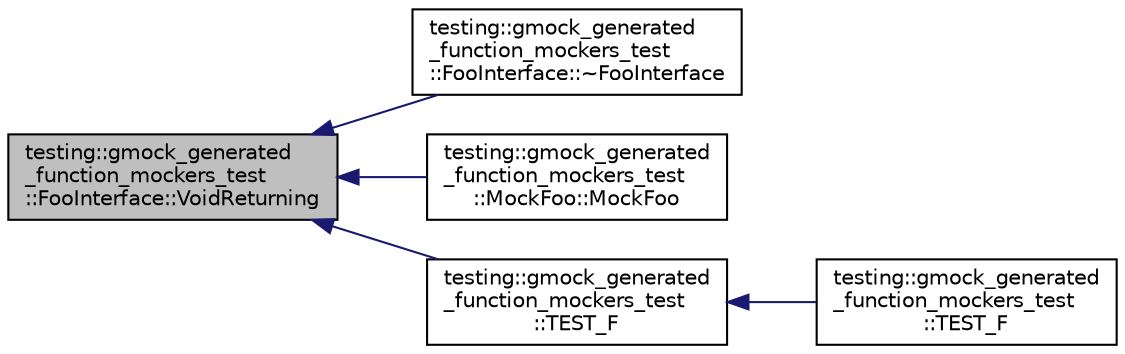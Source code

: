 digraph "testing::gmock_generated_function_mockers_test::FooInterface::VoidReturning"
{
  edge [fontname="Helvetica",fontsize="10",labelfontname="Helvetica",labelfontsize="10"];
  node [fontname="Helvetica",fontsize="10",shape=record];
  rankdir="LR";
  Node80 [label="testing::gmock_generated\l_function_mockers_test\l::FooInterface::VoidReturning",height=0.2,width=0.4,color="black", fillcolor="grey75", style="filled", fontcolor="black"];
  Node80 -> Node81 [dir="back",color="midnightblue",fontsize="10",style="solid",fontname="Helvetica"];
  Node81 [label="testing::gmock_generated\l_function_mockers_test\l::FooInterface::~FooInterface",height=0.2,width=0.4,color="black", fillcolor="white", style="filled",URL="$d3/d8c/classtesting_1_1gmock__generated__function__mockers__test_1_1_foo_interface.html#ad4eb4709c9ae9b1cdaded8d05567cdbb"];
  Node80 -> Node82 [dir="back",color="midnightblue",fontsize="10",style="solid",fontname="Helvetica"];
  Node82 [label="testing::gmock_generated\l_function_mockers_test\l::MockFoo::MockFoo",height=0.2,width=0.4,color="black", fillcolor="white", style="filled",URL="$dc/d07/classtesting_1_1gmock__generated__function__mockers__test_1_1_mock_foo.html#a05d4aeb00d75b5dbf627a5db2c0ada7f"];
  Node80 -> Node83 [dir="back",color="midnightblue",fontsize="10",style="solid",fontname="Helvetica"];
  Node83 [label="testing::gmock_generated\l_function_mockers_test\l::TEST_F",height=0.2,width=0.4,color="black", fillcolor="white", style="filled",URL="$dc/d1b/namespacetesting_1_1gmock__generated__function__mockers__test.html#aee64a5117451830331c321aecd10025f"];
  Node83 -> Node84 [dir="back",color="midnightblue",fontsize="10",style="solid",fontname="Helvetica"];
  Node84 [label="testing::gmock_generated\l_function_mockers_test\l::TEST_F",height=0.2,width=0.4,color="black", fillcolor="white", style="filled",URL="$dc/d1b/namespacetesting_1_1gmock__generated__function__mockers__test.html#abb74ac8e211661c0d87c902f87002e6d"];
}
